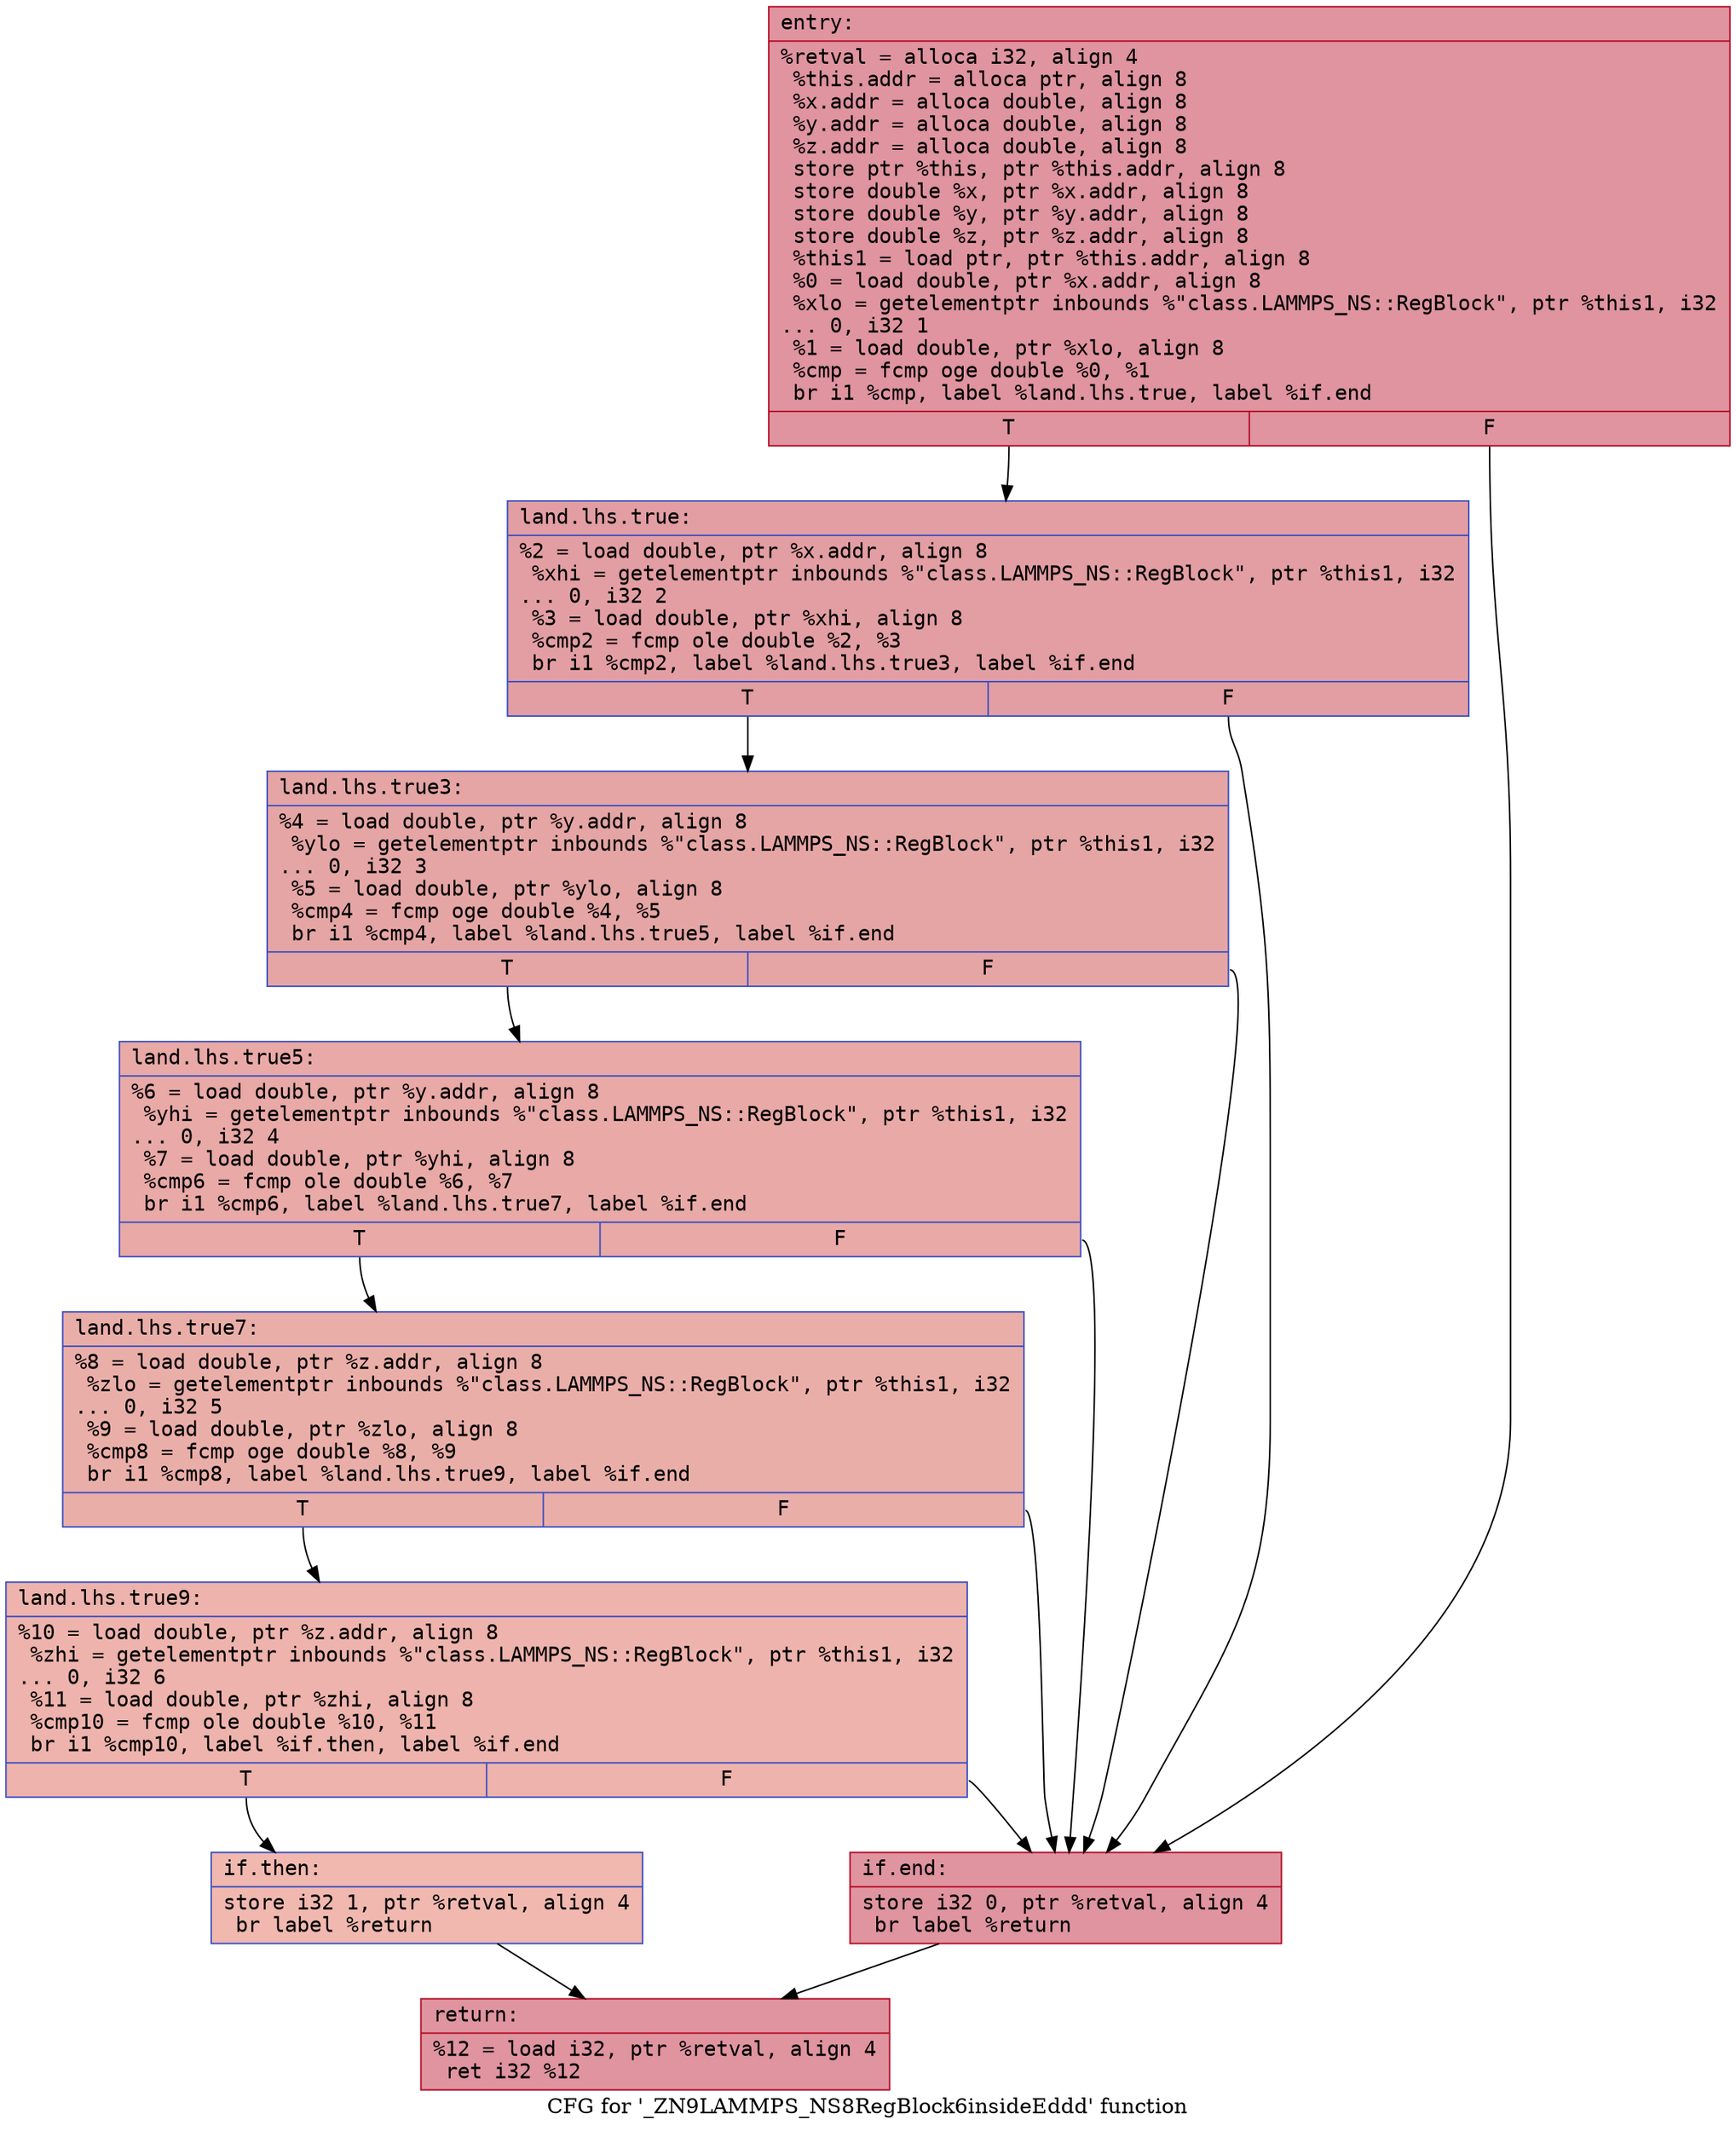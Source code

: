 digraph "CFG for '_ZN9LAMMPS_NS8RegBlock6insideEddd' function" {
	label="CFG for '_ZN9LAMMPS_NS8RegBlock6insideEddd' function";

	Node0x55e6d4fe9520 [shape=record,color="#b70d28ff", style=filled, fillcolor="#b70d2870" fontname="Courier",label="{entry:\l|  %retval = alloca i32, align 4\l  %this.addr = alloca ptr, align 8\l  %x.addr = alloca double, align 8\l  %y.addr = alloca double, align 8\l  %z.addr = alloca double, align 8\l  store ptr %this, ptr %this.addr, align 8\l  store double %x, ptr %x.addr, align 8\l  store double %y, ptr %y.addr, align 8\l  store double %z, ptr %z.addr, align 8\l  %this1 = load ptr, ptr %this.addr, align 8\l  %0 = load double, ptr %x.addr, align 8\l  %xlo = getelementptr inbounds %\"class.LAMMPS_NS::RegBlock\", ptr %this1, i32\l... 0, i32 1\l  %1 = load double, ptr %xlo, align 8\l  %cmp = fcmp oge double %0, %1\l  br i1 %cmp, label %land.lhs.true, label %if.end\l|{<s0>T|<s1>F}}"];
	Node0x55e6d4fe9520:s0 -> Node0x55e6d4fe9e30[tooltip="entry -> land.lhs.true\nProbability 50.00%" ];
	Node0x55e6d4fe9520:s1 -> Node0x55e6d4fe9e80[tooltip="entry -> if.end\nProbability 50.00%" ];
	Node0x55e6d4fe9e30 [shape=record,color="#3d50c3ff", style=filled, fillcolor="#be242e70" fontname="Courier",label="{land.lhs.true:\l|  %2 = load double, ptr %x.addr, align 8\l  %xhi = getelementptr inbounds %\"class.LAMMPS_NS::RegBlock\", ptr %this1, i32\l... 0, i32 2\l  %3 = load double, ptr %xhi, align 8\l  %cmp2 = fcmp ole double %2, %3\l  br i1 %cmp2, label %land.lhs.true3, label %if.end\l|{<s0>T|<s1>F}}"];
	Node0x55e6d4fe9e30:s0 -> Node0x55e6d4fea230[tooltip="land.lhs.true -> land.lhs.true3\nProbability 50.00%" ];
	Node0x55e6d4fe9e30:s1 -> Node0x55e6d4fe9e80[tooltip="land.lhs.true -> if.end\nProbability 50.00%" ];
	Node0x55e6d4fea230 [shape=record,color="#3d50c3ff", style=filled, fillcolor="#c5333470" fontname="Courier",label="{land.lhs.true3:\l|  %4 = load double, ptr %y.addr, align 8\l  %ylo = getelementptr inbounds %\"class.LAMMPS_NS::RegBlock\", ptr %this1, i32\l... 0, i32 3\l  %5 = load double, ptr %ylo, align 8\l  %cmp4 = fcmp oge double %4, %5\l  br i1 %cmp4, label %land.lhs.true5, label %if.end\l|{<s0>T|<s1>F}}"];
	Node0x55e6d4fea230:s0 -> Node0x55e6d4fea5f0[tooltip="land.lhs.true3 -> land.lhs.true5\nProbability 50.00%" ];
	Node0x55e6d4fea230:s1 -> Node0x55e6d4fe9e80[tooltip="land.lhs.true3 -> if.end\nProbability 50.00%" ];
	Node0x55e6d4fea5f0 [shape=record,color="#3d50c3ff", style=filled, fillcolor="#ca3b3770" fontname="Courier",label="{land.lhs.true5:\l|  %6 = load double, ptr %y.addr, align 8\l  %yhi = getelementptr inbounds %\"class.LAMMPS_NS::RegBlock\", ptr %this1, i32\l... 0, i32 4\l  %7 = load double, ptr %yhi, align 8\l  %cmp6 = fcmp ole double %6, %7\l  br i1 %cmp6, label %land.lhs.true7, label %if.end\l|{<s0>T|<s1>F}}"];
	Node0x55e6d4fea5f0:s0 -> Node0x55e6d4fea9b0[tooltip="land.lhs.true5 -> land.lhs.true7\nProbability 50.00%" ];
	Node0x55e6d4fea5f0:s1 -> Node0x55e6d4fe9e80[tooltip="land.lhs.true5 -> if.end\nProbability 50.00%" ];
	Node0x55e6d4fea9b0 [shape=record,color="#3d50c3ff", style=filled, fillcolor="#d0473d70" fontname="Courier",label="{land.lhs.true7:\l|  %8 = load double, ptr %z.addr, align 8\l  %zlo = getelementptr inbounds %\"class.LAMMPS_NS::RegBlock\", ptr %this1, i32\l... 0, i32 5\l  %9 = load double, ptr %zlo, align 8\l  %cmp8 = fcmp oge double %8, %9\l  br i1 %cmp8, label %land.lhs.true9, label %if.end\l|{<s0>T|<s1>F}}"];
	Node0x55e6d4fea9b0:s0 -> Node0x55e6d4fe9dc0[tooltip="land.lhs.true7 -> land.lhs.true9\nProbability 50.00%" ];
	Node0x55e6d4fea9b0:s1 -> Node0x55e6d4fe9e80[tooltip="land.lhs.true7 -> if.end\nProbability 50.00%" ];
	Node0x55e6d4fe9dc0 [shape=record,color="#3d50c3ff", style=filled, fillcolor="#d6524470" fontname="Courier",label="{land.lhs.true9:\l|  %10 = load double, ptr %z.addr, align 8\l  %zhi = getelementptr inbounds %\"class.LAMMPS_NS::RegBlock\", ptr %this1, i32\l... 0, i32 6\l  %11 = load double, ptr %zhi, align 8\l  %cmp10 = fcmp ole double %10, %11\l  br i1 %cmp10, label %if.then, label %if.end\l|{<s0>T|<s1>F}}"];
	Node0x55e6d4fe9dc0:s0 -> Node0x55e6d4feb2b0[tooltip="land.lhs.true9 -> if.then\nProbability 50.00%" ];
	Node0x55e6d4fe9dc0:s1 -> Node0x55e6d4fe9e80[tooltip="land.lhs.true9 -> if.end\nProbability 50.00%" ];
	Node0x55e6d4feb2b0 [shape=record,color="#3d50c3ff", style=filled, fillcolor="#dc5d4a70" fontname="Courier",label="{if.then:\l|  store i32 1, ptr %retval, align 4\l  br label %return\l}"];
	Node0x55e6d4feb2b0 -> Node0x55e6d4feb470[tooltip="if.then -> return\nProbability 100.00%" ];
	Node0x55e6d4fe9e80 [shape=record,color="#b70d28ff", style=filled, fillcolor="#b70d2870" fontname="Courier",label="{if.end:\l|  store i32 0, ptr %retval, align 4\l  br label %return\l}"];
	Node0x55e6d4fe9e80 -> Node0x55e6d4feb470[tooltip="if.end -> return\nProbability 100.00%" ];
	Node0x55e6d4feb470 [shape=record,color="#b70d28ff", style=filled, fillcolor="#b70d2870" fontname="Courier",label="{return:\l|  %12 = load i32, ptr %retval, align 4\l  ret i32 %12\l}"];
}
